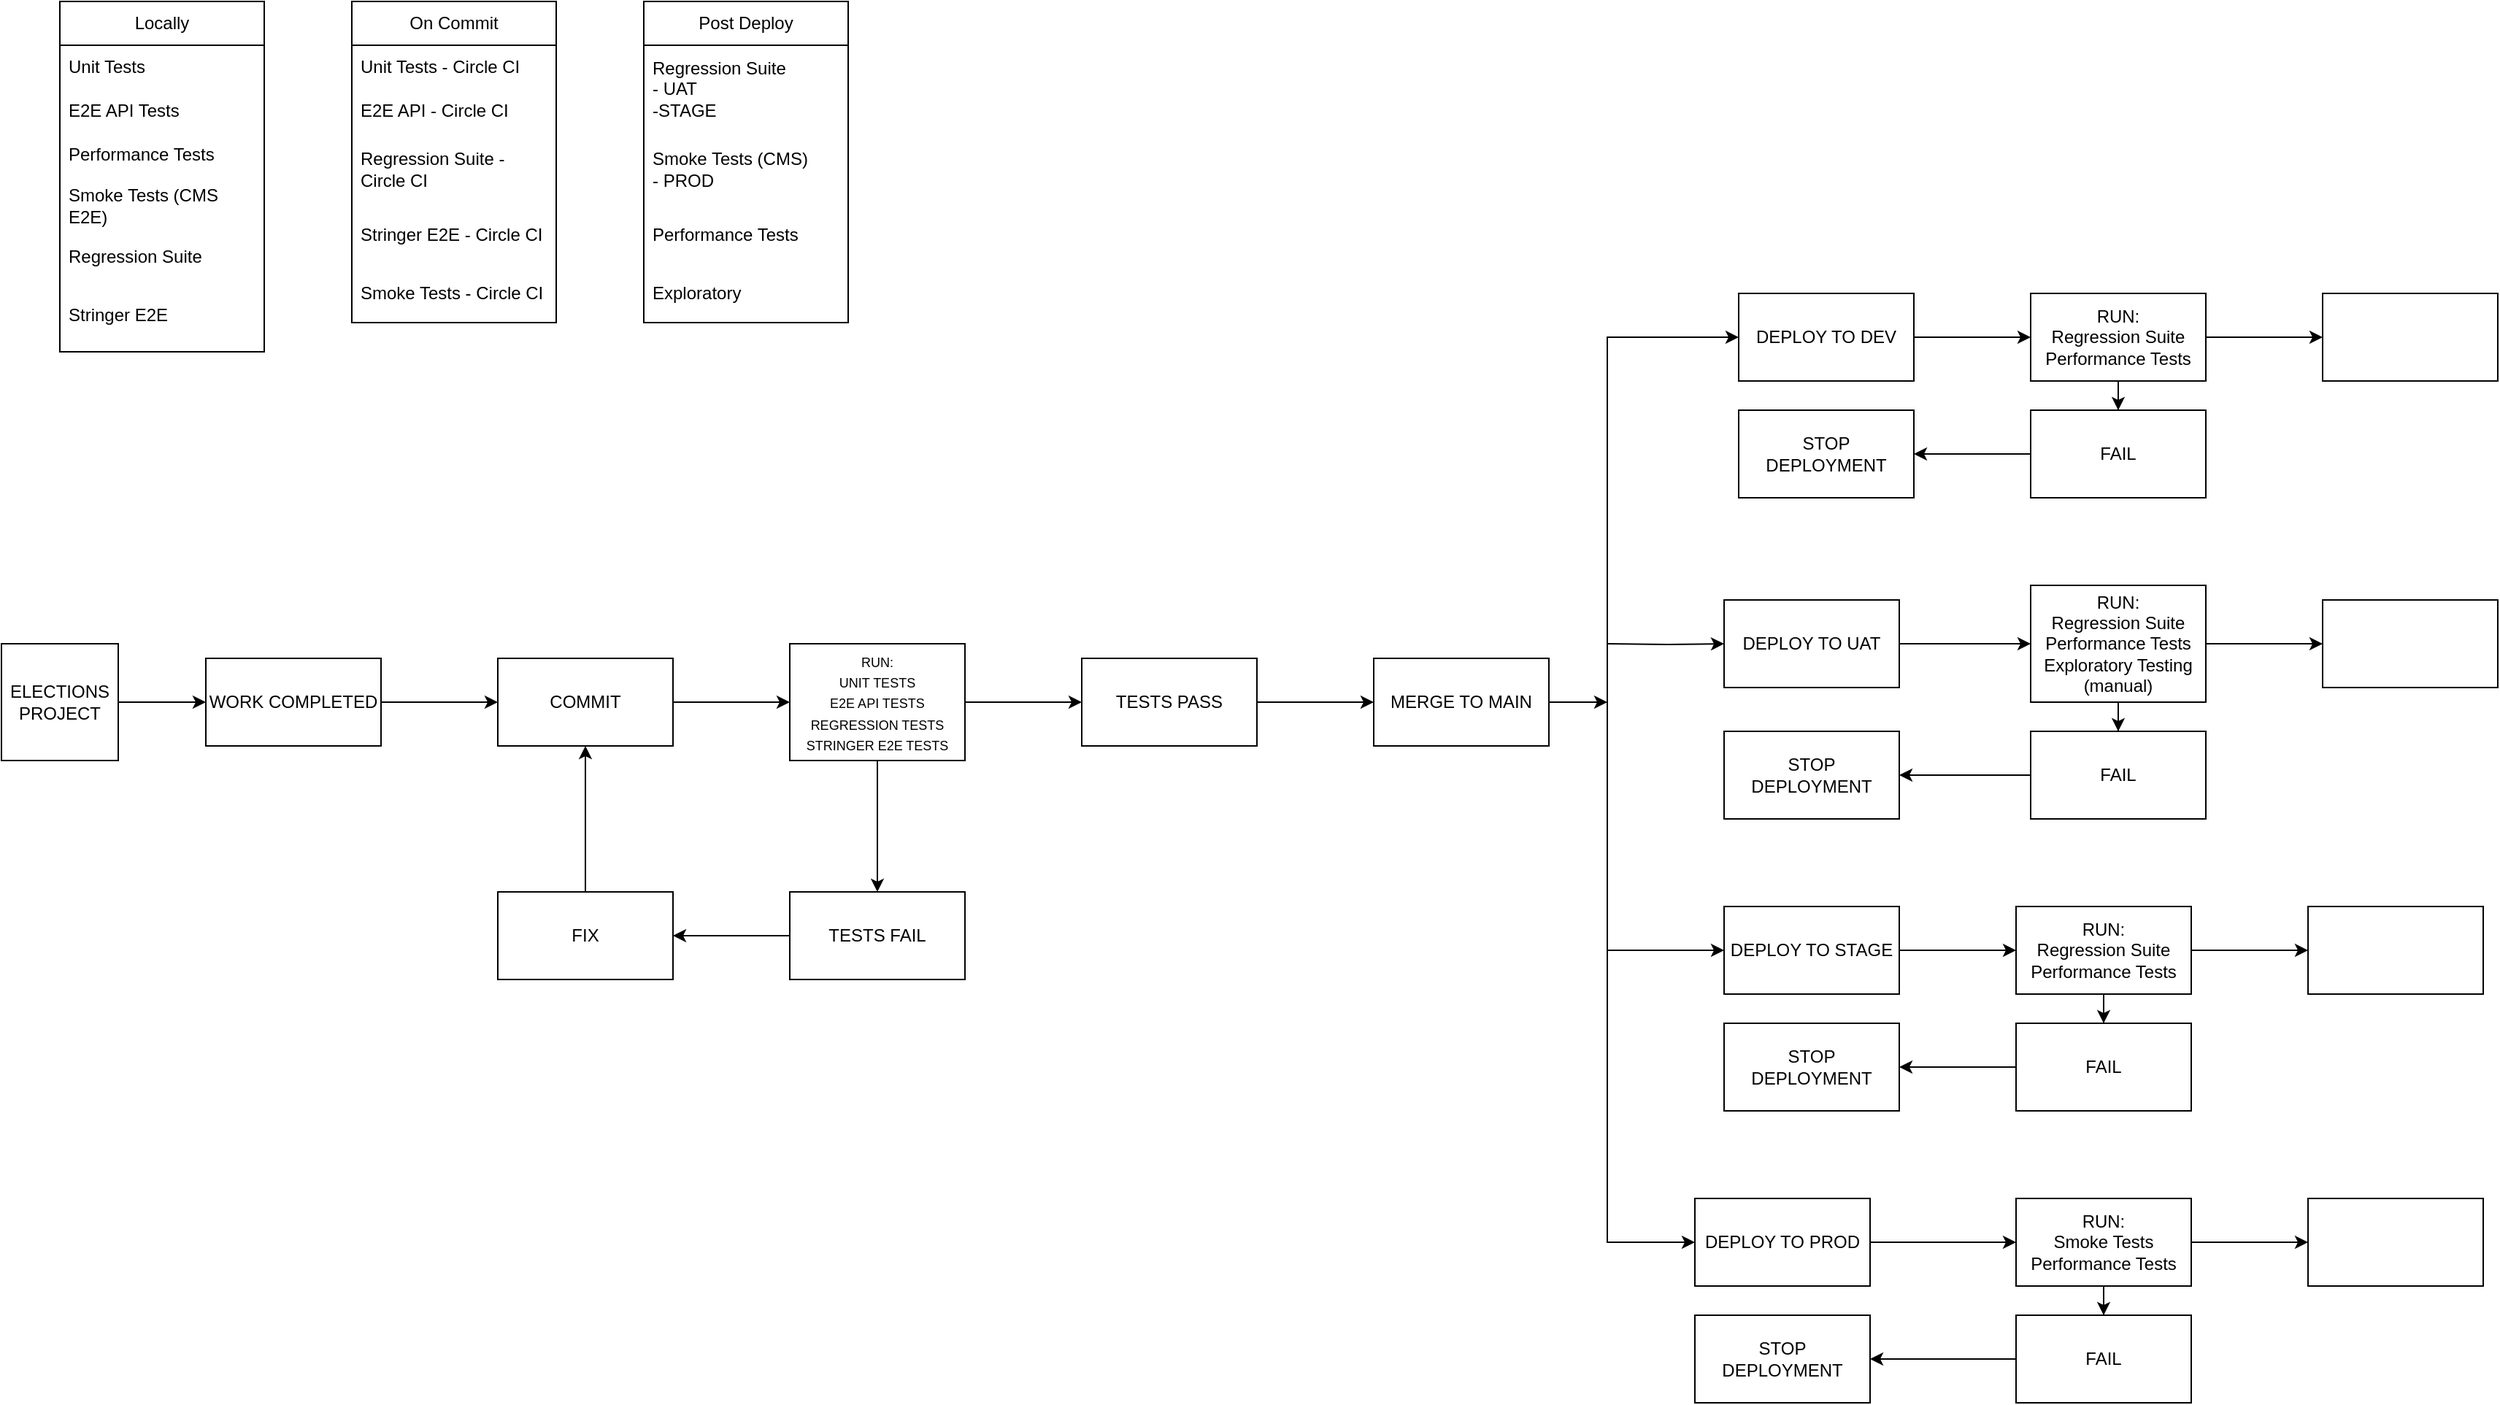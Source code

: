 <mxfile version="22.1.4" type="github">
  <diagram name="Page-1" id="F1OOcrW6D3RRBcVDZrj7">
    <mxGraphModel dx="794" dy="469" grid="1" gridSize="10" guides="1" tooltips="1" connect="1" arrows="1" fold="1" page="1" pageScale="1" pageWidth="3300" pageHeight="2339" math="0" shadow="0">
      <root>
        <mxCell id="0" />
        <mxCell id="1" parent="0" />
        <mxCell id="KTq_Er68q4V80zFjPGYi-2" value="Locally" style="swimlane;fontStyle=0;childLayout=stackLayout;horizontal=1;startSize=30;horizontalStack=0;resizeParent=1;resizeParentMax=0;resizeLast=0;collapsible=1;marginBottom=0;whiteSpace=wrap;html=1;" vertex="1" parent="1">
          <mxGeometry x="80" y="40" width="140" height="240" as="geometry" />
        </mxCell>
        <mxCell id="KTq_Er68q4V80zFjPGYi-3" value="Unit Tests" style="text;strokeColor=none;fillColor=none;align=left;verticalAlign=middle;spacingLeft=4;spacingRight=4;overflow=hidden;points=[[0,0.5],[1,0.5]];portConstraint=eastwest;rotatable=0;whiteSpace=wrap;html=1;" vertex="1" parent="KTq_Er68q4V80zFjPGYi-2">
          <mxGeometry y="30" width="140" height="30" as="geometry" />
        </mxCell>
        <mxCell id="KTq_Er68q4V80zFjPGYi-4" value="E2E API Tests" style="text;strokeColor=none;fillColor=none;align=left;verticalAlign=middle;spacingLeft=4;spacingRight=4;overflow=hidden;points=[[0,0.5],[1,0.5]];portConstraint=eastwest;rotatable=0;whiteSpace=wrap;html=1;" vertex="1" parent="KTq_Er68q4V80zFjPGYi-2">
          <mxGeometry y="60" width="140" height="30" as="geometry" />
        </mxCell>
        <mxCell id="KTq_Er68q4V80zFjPGYi-5" value="Performance Tests" style="text;strokeColor=none;fillColor=none;align=left;verticalAlign=middle;spacingLeft=4;spacingRight=4;overflow=hidden;points=[[0,0.5],[1,0.5]];portConstraint=eastwest;rotatable=0;whiteSpace=wrap;html=1;" vertex="1" parent="KTq_Er68q4V80zFjPGYi-2">
          <mxGeometry y="90" width="140" height="30" as="geometry" />
        </mxCell>
        <mxCell id="KTq_Er68q4V80zFjPGYi-15" value="Smoke Tests (CMS E2E)" style="text;strokeColor=none;fillColor=none;align=left;verticalAlign=middle;spacingLeft=4;spacingRight=4;overflow=hidden;points=[[0,0.5],[1,0.5]];portConstraint=eastwest;rotatable=0;whiteSpace=wrap;html=1;" vertex="1" parent="KTq_Er68q4V80zFjPGYi-2">
          <mxGeometry y="120" width="140" height="40" as="geometry" />
        </mxCell>
        <mxCell id="KTq_Er68q4V80zFjPGYi-16" value="Regression Suite" style="text;strokeColor=none;fillColor=none;align=left;verticalAlign=middle;spacingLeft=4;spacingRight=4;overflow=hidden;points=[[0,0.5],[1,0.5]];portConstraint=eastwest;rotatable=0;whiteSpace=wrap;html=1;" vertex="1" parent="KTq_Er68q4V80zFjPGYi-2">
          <mxGeometry y="160" width="140" height="30" as="geometry" />
        </mxCell>
        <mxCell id="KTq_Er68q4V80zFjPGYi-14" value="Stringer E2E" style="text;strokeColor=none;fillColor=none;align=left;verticalAlign=middle;spacingLeft=4;spacingRight=4;overflow=hidden;points=[[0,0.5],[1,0.5]];portConstraint=eastwest;rotatable=0;whiteSpace=wrap;html=1;" vertex="1" parent="KTq_Er68q4V80zFjPGYi-2">
          <mxGeometry y="190" width="140" height="50" as="geometry" />
        </mxCell>
        <mxCell id="KTq_Er68q4V80zFjPGYi-6" value="On Commit" style="swimlane;fontStyle=0;childLayout=stackLayout;horizontal=1;startSize=30;horizontalStack=0;resizeParent=1;resizeParentMax=0;resizeLast=0;collapsible=1;marginBottom=0;whiteSpace=wrap;html=1;" vertex="1" parent="1">
          <mxGeometry x="280" y="40" width="140" height="220" as="geometry" />
        </mxCell>
        <mxCell id="KTq_Er68q4V80zFjPGYi-7" value="Unit Tests - Circle CI" style="text;strokeColor=none;fillColor=none;align=left;verticalAlign=middle;spacingLeft=4;spacingRight=4;overflow=hidden;points=[[0,0.5],[1,0.5]];portConstraint=eastwest;rotatable=0;whiteSpace=wrap;html=1;" vertex="1" parent="KTq_Er68q4V80zFjPGYi-6">
          <mxGeometry y="30" width="140" height="30" as="geometry" />
        </mxCell>
        <mxCell id="KTq_Er68q4V80zFjPGYi-8" value="E2E API - Circle CI" style="text;strokeColor=none;fillColor=none;align=left;verticalAlign=middle;spacingLeft=4;spacingRight=4;overflow=hidden;points=[[0,0.5],[1,0.5]];portConstraint=eastwest;rotatable=0;whiteSpace=wrap;html=1;" vertex="1" parent="KTq_Er68q4V80zFjPGYi-6">
          <mxGeometry y="60" width="140" height="30" as="geometry" />
        </mxCell>
        <mxCell id="KTq_Er68q4V80zFjPGYi-9" value="Regression Suite - Circle CI" style="text;strokeColor=none;fillColor=none;align=left;verticalAlign=middle;spacingLeft=4;spacingRight=4;overflow=hidden;points=[[0,0.5],[1,0.5]];portConstraint=eastwest;rotatable=0;whiteSpace=wrap;html=1;" vertex="1" parent="KTq_Er68q4V80zFjPGYi-6">
          <mxGeometry y="90" width="140" height="50" as="geometry" />
        </mxCell>
        <mxCell id="KTq_Er68q4V80zFjPGYi-17" value="Stringer E2E - Circle CI" style="text;strokeColor=none;fillColor=none;align=left;verticalAlign=middle;spacingLeft=4;spacingRight=4;overflow=hidden;points=[[0,0.5],[1,0.5]];portConstraint=eastwest;rotatable=0;whiteSpace=wrap;html=1;" vertex="1" parent="KTq_Er68q4V80zFjPGYi-6">
          <mxGeometry y="140" width="140" height="40" as="geometry" />
        </mxCell>
        <mxCell id="KTq_Er68q4V80zFjPGYi-18" value="Smoke Tests - Circle CI" style="text;strokeColor=none;fillColor=none;align=left;verticalAlign=middle;spacingLeft=4;spacingRight=4;overflow=hidden;points=[[0,0.5],[1,0.5]];portConstraint=eastwest;rotatable=0;whiteSpace=wrap;html=1;" vertex="1" parent="KTq_Er68q4V80zFjPGYi-6">
          <mxGeometry y="180" width="140" height="40" as="geometry" />
        </mxCell>
        <mxCell id="KTq_Er68q4V80zFjPGYi-10" value="Post Deploy" style="swimlane;fontStyle=0;childLayout=stackLayout;horizontal=1;startSize=30;horizontalStack=0;resizeParent=1;resizeParentMax=0;resizeLast=0;collapsible=1;marginBottom=0;whiteSpace=wrap;html=1;" vertex="1" parent="1">
          <mxGeometry x="480" y="40" width="140" height="220" as="geometry" />
        </mxCell>
        <mxCell id="KTq_Er68q4V80zFjPGYi-11" value="Regression Suite&lt;br&gt;- UAT&lt;br&gt;-STAGE" style="text;strokeColor=none;fillColor=none;align=left;verticalAlign=middle;spacingLeft=4;spacingRight=4;overflow=hidden;points=[[0,0.5],[1,0.5]];portConstraint=eastwest;rotatable=0;whiteSpace=wrap;html=1;" vertex="1" parent="KTq_Er68q4V80zFjPGYi-10">
          <mxGeometry y="30" width="140" height="60" as="geometry" />
        </mxCell>
        <mxCell id="KTq_Er68q4V80zFjPGYi-12" value="Smoke Tests (CMS)&lt;br&gt;- PROD" style="text;strokeColor=none;fillColor=none;align=left;verticalAlign=middle;spacingLeft=4;spacingRight=4;overflow=hidden;points=[[0,0.5],[1,0.5]];portConstraint=eastwest;rotatable=0;whiteSpace=wrap;html=1;" vertex="1" parent="KTq_Er68q4V80zFjPGYi-10">
          <mxGeometry y="90" width="140" height="50" as="geometry" />
        </mxCell>
        <mxCell id="KTq_Er68q4V80zFjPGYi-13" value="Performance Tests" style="text;strokeColor=none;fillColor=none;align=left;verticalAlign=middle;spacingLeft=4;spacingRight=4;overflow=hidden;points=[[0,0.5],[1,0.5]];portConstraint=eastwest;rotatable=0;whiteSpace=wrap;html=1;" vertex="1" parent="KTq_Er68q4V80zFjPGYi-10">
          <mxGeometry y="140" width="140" height="40" as="geometry" />
        </mxCell>
        <mxCell id="KTq_Er68q4V80zFjPGYi-19" value="Exploratory" style="text;strokeColor=none;fillColor=none;align=left;verticalAlign=middle;spacingLeft=4;spacingRight=4;overflow=hidden;points=[[0,0.5],[1,0.5]];portConstraint=eastwest;rotatable=0;whiteSpace=wrap;html=1;" vertex="1" parent="KTq_Er68q4V80zFjPGYi-10">
          <mxGeometry y="180" width="140" height="40" as="geometry" />
        </mxCell>
        <mxCell id="KTq_Er68q4V80zFjPGYi-22" value="" style="edgeStyle=orthogonalEdgeStyle;rounded=0;orthogonalLoop=1;jettySize=auto;html=1;" edge="1" parent="1" source="KTq_Er68q4V80zFjPGYi-20" target="KTq_Er68q4V80zFjPGYi-21">
          <mxGeometry relative="1" as="geometry" />
        </mxCell>
        <mxCell id="KTq_Er68q4V80zFjPGYi-20" value="ELECTIONS PROJECT" style="whiteSpace=wrap;html=1;aspect=fixed;" vertex="1" parent="1">
          <mxGeometry x="40" y="480" width="80" height="80" as="geometry" />
        </mxCell>
        <mxCell id="KTq_Er68q4V80zFjPGYi-24" value="" style="edgeStyle=orthogonalEdgeStyle;rounded=0;orthogonalLoop=1;jettySize=auto;html=1;" edge="1" parent="1" source="KTq_Er68q4V80zFjPGYi-21" target="KTq_Er68q4V80zFjPGYi-23">
          <mxGeometry relative="1" as="geometry" />
        </mxCell>
        <mxCell id="KTq_Er68q4V80zFjPGYi-21" value="WORK COMPLETED" style="whiteSpace=wrap;html=1;" vertex="1" parent="1">
          <mxGeometry x="180" y="490" width="120" height="60" as="geometry" />
        </mxCell>
        <mxCell id="KTq_Er68q4V80zFjPGYi-26" value="" style="edgeStyle=orthogonalEdgeStyle;rounded=0;orthogonalLoop=1;jettySize=auto;html=1;" edge="1" parent="1" source="KTq_Er68q4V80zFjPGYi-23" target="KTq_Er68q4V80zFjPGYi-25">
          <mxGeometry relative="1" as="geometry" />
        </mxCell>
        <mxCell id="KTq_Er68q4V80zFjPGYi-23" value="COMMIT" style="whiteSpace=wrap;html=1;" vertex="1" parent="1">
          <mxGeometry x="380" y="490" width="120" height="60" as="geometry" />
        </mxCell>
        <mxCell id="KTq_Er68q4V80zFjPGYi-28" value="" style="edgeStyle=orthogonalEdgeStyle;rounded=0;orthogonalLoop=1;jettySize=auto;html=1;" edge="1" parent="1" source="KTq_Er68q4V80zFjPGYi-25" target="KTq_Er68q4V80zFjPGYi-27">
          <mxGeometry relative="1" as="geometry" />
        </mxCell>
        <mxCell id="KTq_Er68q4V80zFjPGYi-33" value="" style="edgeStyle=orthogonalEdgeStyle;rounded=0;orthogonalLoop=1;jettySize=auto;html=1;" edge="1" parent="1" source="KTq_Er68q4V80zFjPGYi-25" target="KTq_Er68q4V80zFjPGYi-32">
          <mxGeometry relative="1" as="geometry" />
        </mxCell>
        <mxCell id="KTq_Er68q4V80zFjPGYi-25" value="&lt;font style=&quot;font-size: 9px;&quot;&gt;RUN:&lt;br&gt;UNIT TESTS&lt;br&gt;E2E API TESTS&lt;br&gt;REGRESSION TESTS&lt;br&gt;STRINGER E2E TESTS&lt;/font&gt;" style="whiteSpace=wrap;html=1;" vertex="1" parent="1">
          <mxGeometry x="580" y="480" width="120" height="80" as="geometry" />
        </mxCell>
        <mxCell id="KTq_Er68q4V80zFjPGYi-30" value="" style="edgeStyle=orthogonalEdgeStyle;rounded=0;orthogonalLoop=1;jettySize=auto;html=1;" edge="1" parent="1" source="KTq_Er68q4V80zFjPGYi-27" target="KTq_Er68q4V80zFjPGYi-29">
          <mxGeometry relative="1" as="geometry" />
        </mxCell>
        <mxCell id="KTq_Er68q4V80zFjPGYi-27" value="TESTS FAIL" style="whiteSpace=wrap;html=1;" vertex="1" parent="1">
          <mxGeometry x="580" y="650" width="120" height="60" as="geometry" />
        </mxCell>
        <mxCell id="KTq_Er68q4V80zFjPGYi-31" value="" style="edgeStyle=orthogonalEdgeStyle;rounded=0;orthogonalLoop=1;jettySize=auto;html=1;" edge="1" parent="1" source="KTq_Er68q4V80zFjPGYi-29" target="KTq_Er68q4V80zFjPGYi-23">
          <mxGeometry relative="1" as="geometry" />
        </mxCell>
        <mxCell id="KTq_Er68q4V80zFjPGYi-29" value="FIX" style="whiteSpace=wrap;html=1;" vertex="1" parent="1">
          <mxGeometry x="380" y="650" width="120" height="60" as="geometry" />
        </mxCell>
        <mxCell id="KTq_Er68q4V80zFjPGYi-35" value="" style="edgeStyle=orthogonalEdgeStyle;rounded=0;orthogonalLoop=1;jettySize=auto;html=1;" edge="1" parent="1" source="KTq_Er68q4V80zFjPGYi-32" target="KTq_Er68q4V80zFjPGYi-34">
          <mxGeometry relative="1" as="geometry" />
        </mxCell>
        <mxCell id="KTq_Er68q4V80zFjPGYi-32" value="TESTS PASS" style="whiteSpace=wrap;html=1;" vertex="1" parent="1">
          <mxGeometry x="780" y="490" width="120" height="60" as="geometry" />
        </mxCell>
        <mxCell id="KTq_Er68q4V80zFjPGYi-37" value="" style="edgeStyle=orthogonalEdgeStyle;rounded=0;orthogonalLoop=1;jettySize=auto;html=1;" edge="1" parent="1" target="KTq_Er68q4V80zFjPGYi-36">
          <mxGeometry relative="1" as="geometry">
            <mxPoint x="1140" y="480" as="sourcePoint" />
          </mxGeometry>
        </mxCell>
        <mxCell id="KTq_Er68q4V80zFjPGYi-34" value="MERGE TO MAIN" style="whiteSpace=wrap;html=1;" vertex="1" parent="1">
          <mxGeometry x="980" y="490" width="120" height="60" as="geometry" />
        </mxCell>
        <mxCell id="KTq_Er68q4V80zFjPGYi-49" value="" style="edgeStyle=orthogonalEdgeStyle;rounded=0;orthogonalLoop=1;jettySize=auto;html=1;" edge="1" parent="1" source="KTq_Er68q4V80zFjPGYi-36" target="KTq_Er68q4V80zFjPGYi-48">
          <mxGeometry relative="1" as="geometry" />
        </mxCell>
        <mxCell id="KTq_Er68q4V80zFjPGYi-36" value="DEPLOY TO UAT" style="whiteSpace=wrap;html=1;" vertex="1" parent="1">
          <mxGeometry x="1220" y="450" width="120" height="60" as="geometry" />
        </mxCell>
        <mxCell id="KTq_Er68q4V80zFjPGYi-47" value="" style="edgeStyle=orthogonalEdgeStyle;rounded=0;orthogonalLoop=1;jettySize=auto;html=1;" edge="1" parent="1" source="KTq_Er68q4V80zFjPGYi-38" target="KTq_Er68q4V80zFjPGYi-46">
          <mxGeometry relative="1" as="geometry" />
        </mxCell>
        <mxCell id="KTq_Er68q4V80zFjPGYi-38" value="DEPLOY TO DEV" style="whiteSpace=wrap;html=1;" vertex="1" parent="1">
          <mxGeometry x="1230" y="240" width="120" height="60" as="geometry" />
        </mxCell>
        <mxCell id="KTq_Er68q4V80zFjPGYi-51" value="" style="edgeStyle=orthogonalEdgeStyle;rounded=0;orthogonalLoop=1;jettySize=auto;html=1;" edge="1" parent="1" source="KTq_Er68q4V80zFjPGYi-39" target="KTq_Er68q4V80zFjPGYi-50">
          <mxGeometry relative="1" as="geometry" />
        </mxCell>
        <mxCell id="KTq_Er68q4V80zFjPGYi-39" value="DEPLOY TO STAGE" style="whiteSpace=wrap;html=1;" vertex="1" parent="1">
          <mxGeometry x="1220" y="660" width="120" height="60" as="geometry" />
        </mxCell>
        <mxCell id="KTq_Er68q4V80zFjPGYi-53" value="" style="edgeStyle=orthogonalEdgeStyle;rounded=0;orthogonalLoop=1;jettySize=auto;html=1;" edge="1" parent="1" source="KTq_Er68q4V80zFjPGYi-40" target="KTq_Er68q4V80zFjPGYi-52">
          <mxGeometry relative="1" as="geometry" />
        </mxCell>
        <mxCell id="KTq_Er68q4V80zFjPGYi-40" value="DEPLOY TO PROD" style="whiteSpace=wrap;html=1;" vertex="1" parent="1">
          <mxGeometry x="1200" y="860" width="120" height="60" as="geometry" />
        </mxCell>
        <mxCell id="KTq_Er68q4V80zFjPGYi-41" value="" style="endArrow=classic;html=1;rounded=0;entryX=0;entryY=0.5;entryDx=0;entryDy=0;exitX=1;exitY=0.5;exitDx=0;exitDy=0;" edge="1" parent="1" target="KTq_Er68q4V80zFjPGYi-38">
          <mxGeometry width="50" height="50" relative="1" as="geometry">
            <mxPoint x="1140" y="480" as="sourcePoint" />
            <mxPoint x="1080" y="370" as="targetPoint" />
            <Array as="points">
              <mxPoint x="1140" y="270" />
            </Array>
          </mxGeometry>
        </mxCell>
        <mxCell id="KTq_Er68q4V80zFjPGYi-42" value="" style="endArrow=classic;html=1;rounded=0;entryX=0;entryY=0.5;entryDx=0;entryDy=0;exitX=1;exitY=0.5;exitDx=0;exitDy=0;" edge="1" parent="1" target="KTq_Er68q4V80zFjPGYi-39">
          <mxGeometry width="50" height="50" relative="1" as="geometry">
            <mxPoint x="1140" y="480" as="sourcePoint" />
            <mxPoint x="1230" y="390" as="targetPoint" />
            <Array as="points">
              <mxPoint x="1140" y="690" />
            </Array>
          </mxGeometry>
        </mxCell>
        <mxCell id="KTq_Er68q4V80zFjPGYi-43" value="" style="endArrow=classic;html=1;rounded=0;entryX=0;entryY=0.5;entryDx=0;entryDy=0;exitX=1;exitY=0.5;exitDx=0;exitDy=0;" edge="1" parent="1" target="KTq_Er68q4V80zFjPGYi-40">
          <mxGeometry width="50" height="50" relative="1" as="geometry">
            <mxPoint x="1140" y="580" as="sourcePoint" />
            <mxPoint x="1220" y="680" as="targetPoint" />
            <Array as="points">
              <mxPoint x="1140" y="890" />
            </Array>
          </mxGeometry>
        </mxCell>
        <mxCell id="KTq_Er68q4V80zFjPGYi-44" value="" style="endArrow=classic;html=1;rounded=0;" edge="1" parent="1">
          <mxGeometry width="50" height="50" relative="1" as="geometry">
            <mxPoint x="1100" y="520" as="sourcePoint" />
            <mxPoint x="1140" y="520" as="targetPoint" />
          </mxGeometry>
        </mxCell>
        <mxCell id="KTq_Er68q4V80zFjPGYi-55" value="" style="edgeStyle=orthogonalEdgeStyle;rounded=0;orthogonalLoop=1;jettySize=auto;html=1;" edge="1" parent="1" source="KTq_Er68q4V80zFjPGYi-46" target="KTq_Er68q4V80zFjPGYi-54">
          <mxGeometry relative="1" as="geometry" />
        </mxCell>
        <mxCell id="KTq_Er68q4V80zFjPGYi-81" value="" style="edgeStyle=orthogonalEdgeStyle;rounded=0;orthogonalLoop=1;jettySize=auto;html=1;" edge="1" parent="1" source="KTq_Er68q4V80zFjPGYi-46" target="KTq_Er68q4V80zFjPGYi-80">
          <mxGeometry relative="1" as="geometry" />
        </mxCell>
        <mxCell id="KTq_Er68q4V80zFjPGYi-46" value="RUN:&lt;br style=&quot;border-color: var(--border-color);&quot;&gt;Regression Suite&lt;br style=&quot;border-color: var(--border-color);&quot;&gt;Performance Tests" style="whiteSpace=wrap;html=1;" vertex="1" parent="1">
          <mxGeometry x="1430" y="240" width="120" height="60" as="geometry" />
        </mxCell>
        <mxCell id="KTq_Er68q4V80zFjPGYi-70" value="" style="edgeStyle=orthogonalEdgeStyle;rounded=0;orthogonalLoop=1;jettySize=auto;html=1;" edge="1" parent="1" source="KTq_Er68q4V80zFjPGYi-48" target="KTq_Er68q4V80zFjPGYi-60">
          <mxGeometry relative="1" as="geometry" />
        </mxCell>
        <mxCell id="KTq_Er68q4V80zFjPGYi-79" value="" style="edgeStyle=orthogonalEdgeStyle;rounded=0;orthogonalLoop=1;jettySize=auto;html=1;" edge="1" parent="1" source="KTq_Er68q4V80zFjPGYi-48" target="KTq_Er68q4V80zFjPGYi-78">
          <mxGeometry relative="1" as="geometry" />
        </mxCell>
        <mxCell id="KTq_Er68q4V80zFjPGYi-48" value="RUN:&lt;br&gt;Regression Suite&lt;br&gt;Performance Tests&lt;br&gt;Exploratory Testing (manual)" style="whiteSpace=wrap;html=1;" vertex="1" parent="1">
          <mxGeometry x="1430" y="440" width="120" height="80" as="geometry" />
        </mxCell>
        <mxCell id="KTq_Er68q4V80zFjPGYi-71" value="" style="edgeStyle=orthogonalEdgeStyle;rounded=0;orthogonalLoop=1;jettySize=auto;html=1;" edge="1" parent="1" source="KTq_Er68q4V80zFjPGYi-50" target="KTq_Er68q4V80zFjPGYi-66">
          <mxGeometry relative="1" as="geometry" />
        </mxCell>
        <mxCell id="KTq_Er68q4V80zFjPGYi-77" value="" style="edgeStyle=orthogonalEdgeStyle;rounded=0;orthogonalLoop=1;jettySize=auto;html=1;" edge="1" parent="1" source="KTq_Er68q4V80zFjPGYi-50" target="KTq_Er68q4V80zFjPGYi-76">
          <mxGeometry relative="1" as="geometry" />
        </mxCell>
        <mxCell id="KTq_Er68q4V80zFjPGYi-50" value="RUN:&lt;br style=&quot;border-color: var(--border-color);&quot;&gt;Regression Suite&lt;br style=&quot;border-color: var(--border-color);&quot;&gt;Performance Tests" style="whiteSpace=wrap;html=1;" vertex="1" parent="1">
          <mxGeometry x="1420" y="660" width="120" height="60" as="geometry" />
        </mxCell>
        <mxCell id="KTq_Er68q4V80zFjPGYi-72" value="" style="edgeStyle=orthogonalEdgeStyle;rounded=0;orthogonalLoop=1;jettySize=auto;html=1;" edge="1" parent="1" source="KTq_Er68q4V80zFjPGYi-52" target="KTq_Er68q4V80zFjPGYi-63">
          <mxGeometry relative="1" as="geometry" />
        </mxCell>
        <mxCell id="KTq_Er68q4V80zFjPGYi-75" value="" style="edgeStyle=orthogonalEdgeStyle;rounded=0;orthogonalLoop=1;jettySize=auto;html=1;" edge="1" parent="1" source="KTq_Er68q4V80zFjPGYi-52" target="KTq_Er68q4V80zFjPGYi-74">
          <mxGeometry relative="1" as="geometry" />
        </mxCell>
        <mxCell id="KTq_Er68q4V80zFjPGYi-52" value="RUN:&lt;br style=&quot;border-color: var(--border-color);&quot;&gt;Smoke Tests&lt;br style=&quot;border-color: var(--border-color);&quot;&gt;Performance Tests" style="whiteSpace=wrap;html=1;" vertex="1" parent="1">
          <mxGeometry x="1420" y="860" width="120" height="60" as="geometry" />
        </mxCell>
        <mxCell id="KTq_Er68q4V80zFjPGYi-57" value="" style="edgeStyle=orthogonalEdgeStyle;rounded=0;orthogonalLoop=1;jettySize=auto;html=1;" edge="1" parent="1" source="KTq_Er68q4V80zFjPGYi-54" target="KTq_Er68q4V80zFjPGYi-56">
          <mxGeometry relative="1" as="geometry" />
        </mxCell>
        <mxCell id="KTq_Er68q4V80zFjPGYi-54" value="FAIL" style="whiteSpace=wrap;html=1;" vertex="1" parent="1">
          <mxGeometry x="1430" y="320" width="120" height="60" as="geometry" />
        </mxCell>
        <mxCell id="KTq_Er68q4V80zFjPGYi-56" value="STOP DEPLOYMENT" style="whiteSpace=wrap;html=1;" vertex="1" parent="1">
          <mxGeometry x="1230" y="320" width="120" height="60" as="geometry" />
        </mxCell>
        <mxCell id="KTq_Er68q4V80zFjPGYi-59" value="" style="edgeStyle=orthogonalEdgeStyle;rounded=0;orthogonalLoop=1;jettySize=auto;html=1;" edge="1" parent="1" source="KTq_Er68q4V80zFjPGYi-60" target="KTq_Er68q4V80zFjPGYi-61">
          <mxGeometry relative="1" as="geometry" />
        </mxCell>
        <mxCell id="KTq_Er68q4V80zFjPGYi-60" value="FAIL" style="whiteSpace=wrap;html=1;" vertex="1" parent="1">
          <mxGeometry x="1430" y="540" width="120" height="60" as="geometry" />
        </mxCell>
        <mxCell id="KTq_Er68q4V80zFjPGYi-61" value="STOP DEPLOYMENT" style="whiteSpace=wrap;html=1;" vertex="1" parent="1">
          <mxGeometry x="1220" y="540" width="120" height="60" as="geometry" />
        </mxCell>
        <mxCell id="KTq_Er68q4V80zFjPGYi-62" value="" style="edgeStyle=orthogonalEdgeStyle;rounded=0;orthogonalLoop=1;jettySize=auto;html=1;" edge="1" parent="1" source="KTq_Er68q4V80zFjPGYi-63" target="KTq_Er68q4V80zFjPGYi-64">
          <mxGeometry relative="1" as="geometry" />
        </mxCell>
        <mxCell id="KTq_Er68q4V80zFjPGYi-63" value="FAIL" style="whiteSpace=wrap;html=1;" vertex="1" parent="1">
          <mxGeometry x="1420" y="940" width="120" height="60" as="geometry" />
        </mxCell>
        <mxCell id="KTq_Er68q4V80zFjPGYi-64" value="STOP DEPLOYMENT" style="whiteSpace=wrap;html=1;" vertex="1" parent="1">
          <mxGeometry x="1200" y="940" width="120" height="60" as="geometry" />
        </mxCell>
        <mxCell id="KTq_Er68q4V80zFjPGYi-65" value="" style="edgeStyle=orthogonalEdgeStyle;rounded=0;orthogonalLoop=1;jettySize=auto;html=1;" edge="1" parent="1" source="KTq_Er68q4V80zFjPGYi-66" target="KTq_Er68q4V80zFjPGYi-67">
          <mxGeometry relative="1" as="geometry" />
        </mxCell>
        <mxCell id="KTq_Er68q4V80zFjPGYi-66" value="FAIL" style="whiteSpace=wrap;html=1;" vertex="1" parent="1">
          <mxGeometry x="1420" y="740" width="120" height="60" as="geometry" />
        </mxCell>
        <mxCell id="KTq_Er68q4V80zFjPGYi-67" value="STOP DEPLOYMENT" style="whiteSpace=wrap;html=1;" vertex="1" parent="1">
          <mxGeometry x="1220" y="740" width="120" height="60" as="geometry" />
        </mxCell>
        <mxCell id="KTq_Er68q4V80zFjPGYi-74" value="" style="whiteSpace=wrap;html=1;" vertex="1" parent="1">
          <mxGeometry x="1620" y="860" width="120" height="60" as="geometry" />
        </mxCell>
        <mxCell id="KTq_Er68q4V80zFjPGYi-76" value="" style="whiteSpace=wrap;html=1;" vertex="1" parent="1">
          <mxGeometry x="1620" y="660" width="120" height="60" as="geometry" />
        </mxCell>
        <mxCell id="KTq_Er68q4V80zFjPGYi-78" value="" style="whiteSpace=wrap;html=1;" vertex="1" parent="1">
          <mxGeometry x="1630" y="450" width="120" height="60" as="geometry" />
        </mxCell>
        <mxCell id="KTq_Er68q4V80zFjPGYi-80" value="" style="whiteSpace=wrap;html=1;" vertex="1" parent="1">
          <mxGeometry x="1630" y="240" width="120" height="60" as="geometry" />
        </mxCell>
      </root>
    </mxGraphModel>
  </diagram>
</mxfile>
